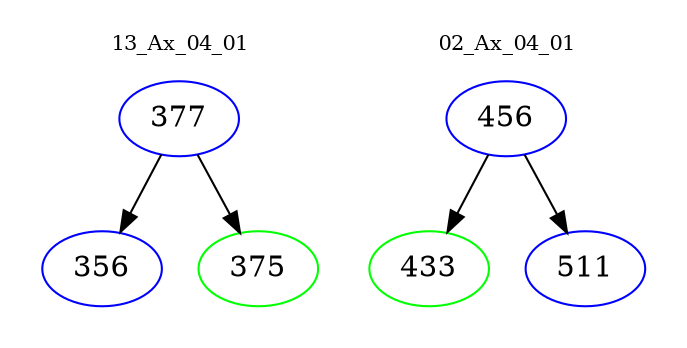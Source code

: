 digraph{
subgraph cluster_0 {
color = white
label = "13_Ax_04_01";
fontsize=10;
T0_377 [label="377", color="blue"]
T0_377 -> T0_356 [color="black"]
T0_356 [label="356", color="blue"]
T0_377 -> T0_375 [color="black"]
T0_375 [label="375", color="green"]
}
subgraph cluster_1 {
color = white
label = "02_Ax_04_01";
fontsize=10;
T1_456 [label="456", color="blue"]
T1_456 -> T1_433 [color="black"]
T1_433 [label="433", color="green"]
T1_456 -> T1_511 [color="black"]
T1_511 [label="511", color="blue"]
}
}
